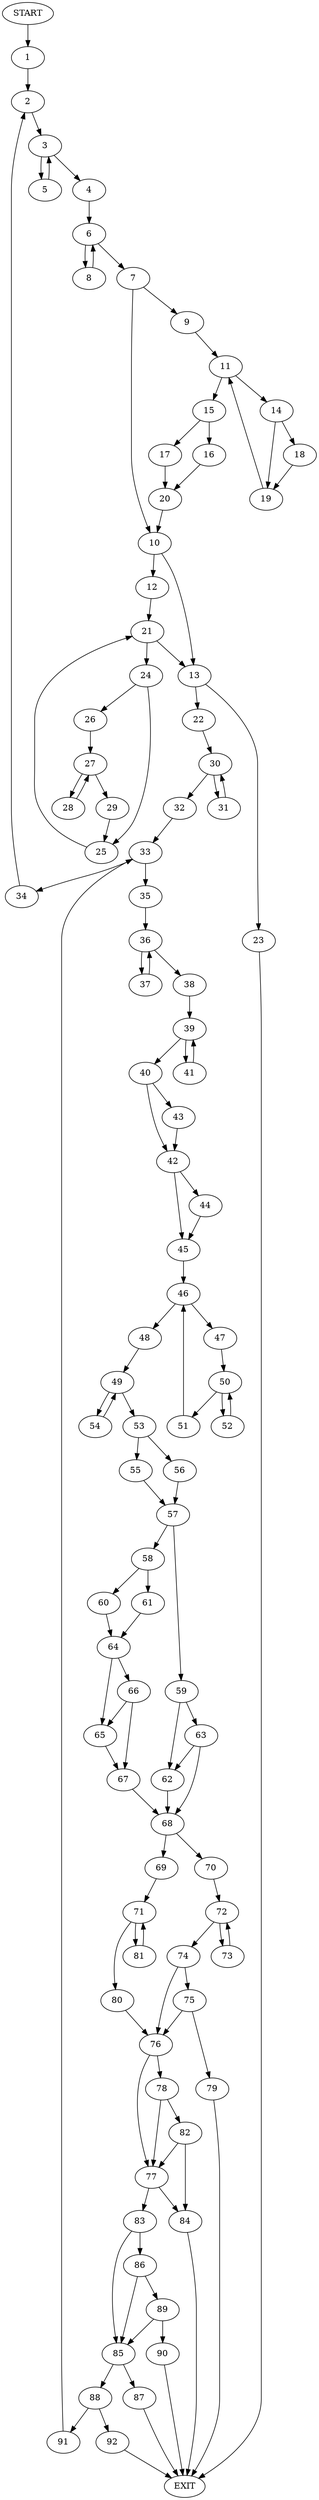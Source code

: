 digraph {
0 [label="START"]
93 [label="EXIT"]
0 -> 1
1 -> 2
2 -> 3
3 -> 4
3 -> 5
4 -> 6
5 -> 3
6 -> 7
6 -> 8
7 -> 9
7 -> 10
8 -> 6
9 -> 11
10 -> 12
10 -> 13
11 -> 14
11 -> 15
15 -> 16
15 -> 17
14 -> 18
14 -> 19
18 -> 19
19 -> 11
16 -> 20
17 -> 20
20 -> 10
12 -> 21
13 -> 22
13 -> 23
21 -> 13
21 -> 24
24 -> 25
24 -> 26
26 -> 27
25 -> 21
27 -> 28
27 -> 29
28 -> 27
29 -> 25
22 -> 30
23 -> 93
30 -> 31
30 -> 32
32 -> 33
31 -> 30
33 -> 34
33 -> 35
35 -> 36
34 -> 2
36 -> 37
36 -> 38
38 -> 39
37 -> 36
39 -> 40
39 -> 41
41 -> 39
40 -> 42
40 -> 43
42 -> 44
42 -> 45
43 -> 42
45 -> 46
44 -> 45
46 -> 47
46 -> 48
48 -> 49
47 -> 50
50 -> 51
50 -> 52
52 -> 50
51 -> 46
49 -> 53
49 -> 54
53 -> 55
53 -> 56
54 -> 49
56 -> 57
55 -> 57
57 -> 58
57 -> 59
58 -> 60
58 -> 61
59 -> 62
59 -> 63
60 -> 64
61 -> 64
64 -> 65
64 -> 66
66 -> 67
66 -> 65
65 -> 67
67 -> 68
68 -> 69
68 -> 70
62 -> 68
63 -> 68
63 -> 62
69 -> 71
70 -> 72
72 -> 73
72 -> 74
73 -> 72
74 -> 75
74 -> 76
76 -> 77
76 -> 78
75 -> 76
75 -> 79
79 -> 93
71 -> 80
71 -> 81
80 -> 76
81 -> 71
78 -> 82
78 -> 77
77 -> 83
77 -> 84
82 -> 77
82 -> 84
84 -> 93
83 -> 85
83 -> 86
85 -> 87
85 -> 88
86 -> 89
86 -> 85
89 -> 85
89 -> 90
90 -> 93
87 -> 93
88 -> 91
88 -> 92
91 -> 33
92 -> 93
}
